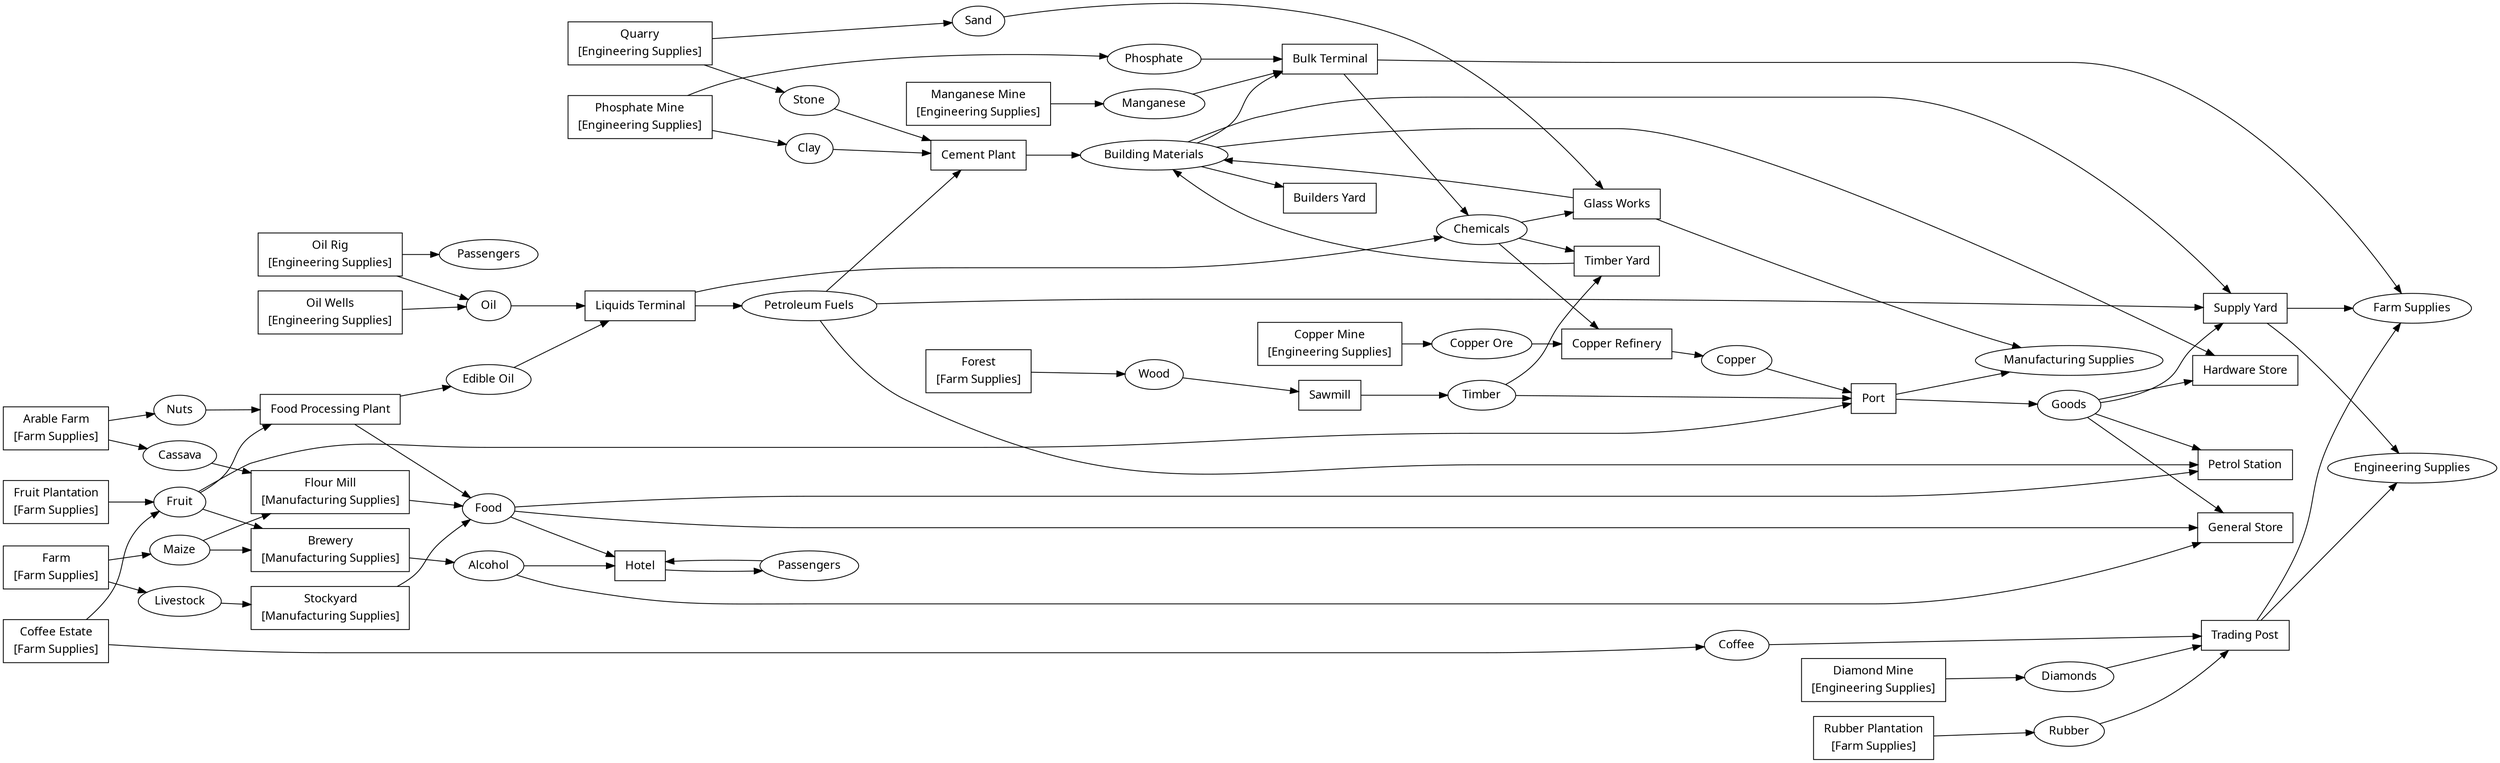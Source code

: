 digraph in_a_hot_country {
	graph [fname="docs/html/in_a_hot_country.dot",
		fontname="sans-serif",
		rankdir=LR,
		stylesheet="cargoflow_styles.css",
		tooltip="In A Hot Country"
	];
	C_alcohol	 [fontname="sans-serif",
		href="cargos.html#alcohol",
		id=alcohol,
		label=Alcohol,
		shape=ellipse,
		target=_top];
	I_general_store	 [fontname="sans-serif",
		href="industries.html#general_store",
		id=general_store,
		label=<
            <table border="0" cellborder="0">
                <tr><td>General Store</td></tr>
                
                    
                
                
                    
                
                
                    
                
            </table>
        >,
		shape=box,
		target=_top,
		tooltip="General Store"];
	C_alcohol -> I_general_store	 [tooltip="Alcohol -> General Store"];
	I_hotel	 [fontname="sans-serif",
		href="industries.html#hotel",
		id=hotel,
		label=<
            <table border="0" cellborder="0">
                <tr><td>Hotel</td></tr>
                
                    
                
                
                    
                
                
                    
                
            </table>
        >,
		shape=box,
		target=_top,
		tooltip=Hotel];
	C_alcohol -> I_hotel	 [tooltip="Alcohol -> Hotel"];
	C_building_materials	 [fontname="sans-serif",
		href="cargos.html#building_materials",
		id=building_materials,
		label="Building Materials",
		shape=ellipse,
		target=_top];
	I_builders_yard	 [fontname="sans-serif",
		href="industries.html#builders_yard",
		id=builders_yard,
		label=<
            <table border="0" cellborder="0">
                <tr><td>Builders Yard</td></tr>
                
                    
                
            </table>
        >,
		shape=box,
		target=_top,
		tooltip="Builders Yard"];
	C_building_materials -> I_builders_yard	 [tooltip="Building Materials -> Builders Yard"];
	I_bulk_terminal	 [fontname="sans-serif",
		href="industries.html#bulk_terminal",
		id=bulk_terminal,
		label=<
            <table border="0" cellborder="0">
                <tr><td>Bulk Terminal</td></tr>
                
                    
                
                
                    
                
                
                    
                
            </table>
        >,
		shape=box,
		target=_top,
		tooltip="Bulk Terminal"];
	C_building_materials -> I_bulk_terminal	 [tooltip="Building Materials -> Bulk Terminal"];
	I_hardware_store	 [fontname="sans-serif",
		href="industries.html#hardware_store",
		id=hardware_store,
		label=<
            <table border="0" cellborder="0">
                <tr><td>Hardware Store</td></tr>
                
                    
                
                
                    
                
            </table>
        >,
		shape=box,
		target=_top,
		tooltip="Hardware Store"];
	C_building_materials -> I_hardware_store	 [tooltip="Building Materials -> Hardware Store"];
	I_supply_yard	 [fontname="sans-serif",
		href="industries.html#supply_yard",
		id=supply_yard,
		label=<
            <table border="0" cellborder="0">
                <tr><td>Supply Yard</td></tr>
                
                    
                
                
                    
                
                
                    
                
            </table>
        >,
		shape=box,
		target=_top,
		tooltip="Supply Yard"];
	C_building_materials -> I_supply_yard	 [tooltip="Building Materials -> Supply Yard"];
	C_cassava	 [fontname="sans-serif",
		href="cargos.html#cassava",
		id=cassava,
		label=Cassava,
		shape=ellipse,
		target=_top];
	I_flour_mill	 [fontname="sans-serif",
		href="industries.html#flour_mill",
		id=flour_mill,
		label=<
            <table border="0" cellborder="0">
                <tr><td>Flour Mill</td></tr>
                
                    
                
                
                    
                
                
                    
                        <tr><td>[Manufacturing Supplies]</td></tr>
                    
                
            </table>
        >,
		shape=box,
		target=_top,
		tooltip="Flour Mill"];
	C_cassava -> I_flour_mill	 [tooltip="Cassava -> Flour Mill"];
	C_chemicals	 [fontname="sans-serif",
		href="cargos.html#chemicals",
		id=chemicals,
		label=Chemicals,
		shape=ellipse,
		target=_top];
	I_copper_refinery	 [fontname="sans-serif",
		href="industries.html#copper_refinery",
		id=copper_refinery,
		label=<
            <table border="0" cellborder="0">
                <tr><td>Copper Refinery</td></tr>
                
                    
                
                
                    
                
            </table>
        >,
		shape=box,
		target=_top,
		tooltip="Copper Refinery"];
	C_chemicals -> I_copper_refinery	 [tooltip="Chemicals -> Copper Refinery"];
	I_glass_works	 [fontname="sans-serif",
		href="industries.html#glass_works",
		id=glass_works,
		label=<
            <table border="0" cellborder="0">
                <tr><td>Glass Works</td></tr>
                
                    
                
                
                    
                
            </table>
        >,
		shape=box,
		target=_top,
		tooltip="Glass Works"];
	C_chemicals -> I_glass_works	 [tooltip="Chemicals -> Glass Works"];
	I_lumber_yard	 [fontname="sans-serif",
		href="industries.html#lumber_yard",
		id=lumber_yard,
		label=<
            <table border="0" cellborder="0">
                <tr><td>Timber Yard</td></tr>
                
                    
                
                
                    
                
            </table>
        >,
		shape=box,
		target=_top,
		tooltip="Timber Yard"];
	C_chemicals -> I_lumber_yard	 [tooltip="Chemicals -> Timber Yard"];
	C_clay	 [fontname="sans-serif",
		href="cargos.html#clay",
		id=clay,
		label=Clay,
		shape=ellipse,
		target=_top];
	I_cement_plant	 [fontname="sans-serif",
		href="industries.html#cement_plant",
		id=cement_plant,
		label=<
            <table border="0" cellborder="0">
                <tr><td>Cement Plant</td></tr>
                
                    
                
                
                    
                
                
                    
                
            </table>
        >,
		shape=box,
		target=_top,
		tooltip="Cement Plant"];
	C_clay -> I_cement_plant	 [tooltip="Clay -> Cement Plant"];
	C_coffee	 [fontname="sans-serif",
		href="cargos.html#coffee",
		id=coffee,
		label=Coffee,
		shape=ellipse,
		target=_top];
	I_trading_post	 [fontname="sans-serif",
		href="industries.html#trading_post",
		id=trading_post,
		label=<
            <table border="0" cellborder="0">
                <tr><td>Trading Post</td></tr>
                
                    
                
                
                    
                
                
                    
                
            </table>
        >,
		shape=box,
		target=_top,
		tooltip="Trading Post"];
	C_coffee -> I_trading_post	 [tooltip="Coffee -> Trading Post"];
	C_copper	 [fontname="sans-serif",
		href="cargos.html#copper",
		id=copper,
		label=Copper,
		shape=ellipse,
		target=_top];
	I_port	 [fontname="sans-serif",
		href="industries.html#port",
		id=port,
		label=<
            <table border="0" cellborder="0">
                <tr><td>Port</td></tr>
                
                    
                
                
                    
                
                
                    
                
            </table>
        >,
		shape=box,
		target=_top,
		tooltip=Port];
	C_copper -> I_port	 [tooltip="Copper -> Port"];
	C_copper_ore	 [fontname="sans-serif",
		href="cargos.html#copper_ore",
		id=copper_ore,
		label="Copper Ore",
		shape=ellipse,
		target=_top];
	C_copper_ore -> I_copper_refinery	 [tooltip="Copper Ore -> Copper Refinery"];
	C_diamonds	 [fontname="sans-serif",
		href="cargos.html#diamonds",
		id=diamonds,
		label=Diamonds,
		shape=ellipse,
		target=_top];
	C_diamonds -> I_trading_post	 [tooltip="Diamonds -> Trading Post"];
	C_edible_oil	 [fontname="sans-serif",
		href="cargos.html#edible_oil",
		id=edible_oil,
		label="Edible Oil",
		shape=ellipse,
		target=_top];
	I_liquids_terminal	 [fontname="sans-serif",
		href="industries.html#liquids_terminal",
		id=liquids_terminal,
		label=<
            <table border="0" cellborder="0">
                <tr><td>Liquids Terminal</td></tr>
                
                    
                
                
                    
                
            </table>
        >,
		shape=box,
		target=_top,
		tooltip="Liquids Terminal"];
	C_edible_oil -> I_liquids_terminal	 [tooltip="Edible Oil -> Liquids Terminal"];
	C_engineering_supplies	 [fontname="sans-serif",
		href="cargos.html#engineering_supplies",
		id=engineering_supplies,
		label="Engineering Supplies",
		shape=ellipse,
		target=_top];
	C_farm_supplies	 [fontname="sans-serif",
		href="cargos.html#farm_supplies",
		id=farm_supplies,
		label="Farm Supplies",
		shape=ellipse,
		target=_top];
	C_food	 [fontname="sans-serif",
		href="cargos.html#food",
		id=food,
		label=Food,
		shape=ellipse,
		target=_top];
	C_food -> I_general_store	 [tooltip="Food -> General Store"];
	C_food -> I_hotel	 [tooltip="Food -> Hotel"];
	I_petrol_pump	 [fontname="sans-serif",
		href="industries.html#petrol_pump",
		id=petrol_pump,
		label=<
            <table border="0" cellborder="0">
                <tr><td>Petrol Station</td></tr>
                
                    
                
                
                    
                
                
                    
                
            </table>
        >,
		shape=box,
		target=_top,
		tooltip="Petrol Station"];
	C_food -> I_petrol_pump	 [tooltip="Food -> Petrol Station"];
	C_fruits	 [fontname="sans-serif",
		href="cargos.html#fruits",
		id=fruits,
		label=Fruit,
		shape=ellipse,
		target=_top];
	I_brewery	 [fontname="sans-serif",
		href="industries.html#brewery",
		id=brewery,
		label=<
            <table border="0" cellborder="0">
                <tr><td>Brewery</td></tr>
                
                    
                
                
                    
                
                
                    
                        <tr><td>[Manufacturing Supplies]</td></tr>
                    
                
            </table>
        >,
		shape=box,
		target=_top,
		tooltip=Brewery];
	C_fruits -> I_brewery	 [tooltip="Fruit -> Brewery"];
	I_food_processor	 [fontname="sans-serif",
		href="industries.html#food_processor",
		id=food_processor,
		label=<
            <table border="0" cellborder="0">
                <tr><td>Food Processing Plant</td></tr>
                
                    
                
                
                    
                
            </table>
        >,
		shape=box,
		target=_top,
		tooltip="Food Processing Plant"];
	C_fruits -> I_food_processor	 [tooltip="Fruit -> Food Processing Plant"];
	C_fruits -> I_port	 [tooltip="Fruit -> Port"];
	C_goods	 [fontname="sans-serif",
		href="cargos.html#goods",
		id=goods,
		label=Goods,
		shape=ellipse,
		target=_top];
	C_goods -> I_general_store	 [tooltip="Goods -> General Store"];
	C_goods -> I_hardware_store	 [tooltip="Goods -> Hardware Store"];
	C_goods -> I_petrol_pump	 [tooltip="Goods -> Petrol Station"];
	C_goods -> I_supply_yard	 [tooltip="Goods -> Supply Yard"];
	C_livestock	 [fontname="sans-serif",
		href="cargos.html#livestock",
		id=livestock,
		label=Livestock,
		shape=ellipse,
		target=_top];
	I_stockyard	 [fontname="sans-serif",
		href="industries.html#stockyard",
		id=stockyard,
		label=<
            <table border="0" cellborder="0">
                <tr><td>Stockyard</td></tr>
                
                    
                
                
                    
                        <tr><td>[Manufacturing Supplies]</td></tr>
                    
                
            </table>
        >,
		shape=box,
		target=_top,
		tooltip=Stockyard];
	C_livestock -> I_stockyard	 [tooltip="Livestock -> Stockyard"];
	C_maize	 [fontname="sans-serif",
		href="cargos.html#maize",
		id=maize,
		label=Maize,
		shape=ellipse,
		target=_top];
	C_maize -> I_brewery	 [tooltip="Maize -> Brewery"];
	C_maize -> I_flour_mill	 [tooltip="Maize -> Flour Mill"];
	C_manganese	 [fontname="sans-serif",
		href="cargos.html#manganese",
		id=manganese,
		label=Manganese,
		shape=ellipse,
		target=_top];
	C_manganese -> I_bulk_terminal	 [tooltip="Manganese -> Bulk Terminal"];
	C_manufacturing_supplies	 [fontname="sans-serif",
		href="cargos.html#manufacturing_supplies",
		id=manufacturing_supplies,
		label="Manufacturing Supplies",
		shape=ellipse,
		target=_top];
	C_nuts	 [fontname="sans-serif",
		href="cargos.html#nuts",
		id=nuts,
		label=Nuts,
		shape=ellipse,
		target=_top];
	C_nuts -> I_food_processor	 [tooltip="Nuts -> Food Processing Plant"];
	C_oil	 [fontname="sans-serif",
		href="cargos.html#oil",
		id=oil,
		label=Oil,
		shape=ellipse,
		target=_top];
	C_oil -> I_liquids_terminal	 [tooltip="Oil -> Liquids Terminal"];
	C_petrol	 [fontname="sans-serif",
		href="cargos.html#petrol",
		id=petrol,
		label="Petroleum Fuels",
		shape=ellipse,
		target=_top];
	C_petrol -> I_cement_plant	 [tooltip="Petroleum Fuels -> Cement Plant"];
	C_petrol -> I_petrol_pump	 [tooltip="Petroleum Fuels -> Petrol Station"];
	C_petrol -> I_supply_yard	 [tooltip="Petroleum Fuels -> Supply Yard"];
	C_phosphate	 [fontname="sans-serif",
		href="cargos.html#phosphate",
		id=phosphate,
		label=Phosphate,
		shape=ellipse,
		target=_top];
	C_phosphate -> I_bulk_terminal	 [tooltip="Phosphate -> Bulk Terminal"];
	C_rubber	 [fontname="sans-serif",
		href="cargos.html#rubber",
		id=rubber,
		label=Rubber,
		shape=ellipse,
		target=_top];
	C_rubber -> I_trading_post	 [tooltip="Rubber -> Trading Post"];
	C_sand	 [fontname="sans-serif",
		href="cargos.html#sand",
		id=sand,
		label=Sand,
		shape=ellipse,
		target=_top];
	C_sand -> I_glass_works	 [tooltip="Sand -> Glass Works"];
	C_stone	 [fontname="sans-serif",
		href="cargos.html#stone",
		id=stone,
		label=Stone,
		shape=ellipse,
		target=_top];
	C_stone -> I_cement_plant	 [tooltip="Stone -> Cement Plant"];
	C_lumber	 [fontname="sans-serif",
		href="cargos.html#lumber",
		id=lumber,
		label=Timber,
		shape=ellipse,
		target=_top];
	C_lumber -> I_port	 [tooltip="Timber -> Port"];
	C_lumber -> I_lumber_yard	 [tooltip="Timber -> Timber Yard"];
	C_wood	 [fontname="sans-serif",
		href="cargos.html#wood",
		id=wood,
		label=Wood,
		shape=ellipse,
		target=_top];
	I_sawmill	 [fontname="sans-serif",
		href="industries.html#sawmill",
		id=sawmill,
		label=<
            <table border="0" cellborder="0">
                <tr><td>Sawmill</td></tr>
                
                    
                
            </table>
        >,
		shape=box,
		target=_top,
		tooltip=Sawmill];
	C_wood -> I_sawmill	 [tooltip="Wood -> Sawmill"];
	I_arable_farm	 [fontname="sans-serif",
		href="industries.html#arable_farm",
		id=arable_farm,
		label=<
            <table border="0" cellborder="0">
                <tr><td>Arable Farm</td></tr>
                
                    
                        <tr><td>[Farm Supplies]</td></tr>
                    
                
            </table>
        >,
		shape=box,
		target=_top,
		tooltip="Arable Farm"];
	I_arable_farm -> C_cassava	 [tooltip="Arable Farm -> Cassava"];
	I_arable_farm -> C_nuts	 [tooltip="Arable Farm -> Nuts"];
	I_brewery -> C_alcohol	 [tooltip="Brewery -> Alcohol"];
	I_bulk_terminal -> C_chemicals	 [tooltip="Bulk Terminal -> Chemicals"];
	I_bulk_terminal -> C_farm_supplies	 [tooltip="Bulk Terminal -> Farm Supplies"];
	I_cement_plant -> C_building_materials	 [tooltip="Cement Plant -> Building Materials"];
	I_coffee_estate	 [fontname="sans-serif",
		href="industries.html#coffee_estate",
		id=coffee_estate,
		label=<
            <table border="0" cellborder="0">
                <tr><td>Coffee Estate</td></tr>
                
                    
                        <tr><td>[Farm Supplies]</td></tr>
                    
                
            </table>
        >,
		shape=box,
		target=_top,
		tooltip="Coffee Estate"];
	I_coffee_estate -> C_coffee	 [tooltip="Coffee Estate -> Coffee"];
	I_coffee_estate -> C_fruits	 [tooltip="Coffee Estate -> Fruit"];
	I_copper_mine	 [fontname="sans-serif",
		href="industries.html#copper_mine",
		id=copper_mine,
		label=<
            <table border="0" cellborder="0">
                <tr><td>Copper Mine</td></tr>
                
                    
                        <tr><td>[Engineering Supplies]</td></tr>
                    
                
            </table>
        >,
		shape=box,
		target=_top,
		tooltip="Copper Mine"];
	I_copper_mine -> C_copper_ore	 [tooltip="Copper Mine -> Copper Ore"];
	I_copper_refinery -> C_copper	 [tooltip="Copper Refinery -> Copper"];
	I_diamond_mine	 [fontname="sans-serif",
		href="industries.html#diamond_mine",
		id=diamond_mine,
		label=<
            <table border="0" cellborder="0">
                <tr><td>Diamond Mine</td></tr>
                
                    
                        <tr><td>[Engineering Supplies]</td></tr>
                    
                
            </table>
        >,
		shape=box,
		target=_top,
		tooltip="Diamond Mine"];
	I_diamond_mine -> C_diamonds	 [tooltip="Diamond Mine -> Diamonds"];
	I_basic_farm	 [fontname="sans-serif",
		href="industries.html#basic_farm",
		id=basic_farm,
		label=<
            <table border="0" cellborder="0">
                <tr><td>Farm</td></tr>
                
                    
                        <tr><td>[Farm Supplies]</td></tr>
                    
                
            </table>
        >,
		shape=box,
		target=_top,
		tooltip=Farm];
	I_basic_farm -> C_livestock	 [tooltip="Farm -> Livestock"];
	I_basic_farm -> C_maize	 [tooltip="Farm -> Maize"];
	I_flour_mill -> C_food	 [tooltip="Flour Mill -> Food"];
	I_food_processor -> C_edible_oil	 [tooltip="Food Processing Plant -> Edible Oil"];
	I_food_processor -> C_food	 [tooltip="Food Processing Plant -> Food"];
	I_forest	 [fontname="sans-serif",
		href="industries.html#forest",
		id=forest,
		label=<
            <table border="0" cellborder="0">
                <tr><td>Forest</td></tr>
                
                    
                        <tr><td>[Farm Supplies]</td></tr>
                    
                
            </table>
        >,
		shape=box,
		target=_top,
		tooltip=Forest];
	I_forest -> C_wood	 [tooltip="Forest -> Wood"];
	I_fruit_plantation	 [fontname="sans-serif",
		href="industries.html#fruit_plantation",
		id=fruit_plantation,
		label=<
            <table border="0" cellborder="0">
                <tr><td>Fruit Plantation</td></tr>
                
                    
                        <tr><td>[Farm Supplies]</td></tr>
                    
                
            </table>
        >,
		shape=box,
		target=_top,
		tooltip="Fruit Plantation"];
	I_fruit_plantation -> C_fruits	 [tooltip="Fruit Plantation -> Fruit"];
	I_glass_works -> C_building_materials	 [tooltip="Glass Works -> Building Materials"];
	I_glass_works -> C_manufacturing_supplies	 [tooltip="Glass Works -> Manufacturing Supplies"];
	CI_hotel_passengers	 [fontname="sans-serif",
		href="cargos.html#passengers",
		id=passengers,
		label=Passengers,
		shape=ellipse,
		target=_top];
	I_hotel -> CI_hotel_passengers	 [tooltip="Hotel -> Passengers"];
	CI_hotel_passengers -> I_hotel	 [tooltip="Passengers -> Hotel"];
	I_liquids_terminal -> C_chemicals	 [tooltip="Liquids Terminal -> Chemicals"];
	I_liquids_terminal -> C_petrol	 [tooltip="Liquids Terminal -> Petroleum Fuels"];
	I_manganese_mine	 [fontname="sans-serif",
		href="industries.html#manganese_mine",
		id=manganese_mine,
		label=<
            <table border="0" cellborder="0">
                <tr><td>Manganese Mine</td></tr>
                
                    
                        <tr><td>[Engineering Supplies]</td></tr>
                    
                
            </table>
        >,
		shape=box,
		target=_top,
		tooltip="Manganese Mine"];
	I_manganese_mine -> C_manganese	 [tooltip="Manganese Mine -> Manganese"];
	I_oil_rig	 [fontname="sans-serif",
		href="industries.html#oil_rig",
		id=oil_rig,
		label=<
            <table border="0" cellborder="0">
                <tr><td>Oil Rig</td></tr>
                
                    
                        <tr><td>[Engineering Supplies]</td></tr>
                    
                
            </table>
        >,
		shape=box,
		target=_top,
		tooltip="Oil Rig"];
	CI_oil_rig_passengers	 [fontname="sans-serif",
		href="cargos.html#passengers",
		id=passengers,
		label=Passengers,
		shape=ellipse,
		target=_top];
	I_oil_rig -> CI_oil_rig_passengers	 [tooltip="Oil Rig -> Passengers"];
	I_oil_rig -> C_oil	 [tooltip="Oil Rig -> Oil"];
	I_oil_wells	 [fontname="sans-serif",
		href="industries.html#oil_wells",
		id=oil_wells,
		label=<
            <table border="0" cellborder="0">
                <tr><td>Oil Wells</td></tr>
                
                    
                        <tr><td>[Engineering Supplies]</td></tr>
                    
                
            </table>
        >,
		shape=box,
		target=_top,
		tooltip="Oil Wells"];
	I_oil_wells -> C_oil	 [tooltip="Oil Wells -> Oil"];
	I_phosphate_mine	 [fontname="sans-serif",
		href="industries.html#phosphate_mine",
		id=phosphate_mine,
		label=<
            <table border="0" cellborder="0">
                <tr><td>Phosphate Mine</td></tr>
                
                    
                        <tr><td>[Engineering Supplies]</td></tr>
                    
                
            </table>
        >,
		shape=box,
		target=_top,
		tooltip="Phosphate Mine"];
	I_phosphate_mine -> C_clay	 [tooltip="Phosphate Mine -> Clay"];
	I_phosphate_mine -> C_phosphate	 [tooltip="Phosphate Mine -> Phosphate"];
	I_port -> C_goods	 [tooltip="Port -> Goods"];
	I_port -> C_manufacturing_supplies	 [tooltip="Port -> Manufacturing Supplies"];
	I_quarry	 [fontname="sans-serif",
		href="industries.html#quarry",
		id=quarry,
		label=<
            <table border="0" cellborder="0">
                <tr><td>Quarry</td></tr>
                
                    
                        <tr><td>[Engineering Supplies]</td></tr>
                    
                
            </table>
        >,
		shape=box,
		target=_top,
		tooltip=Quarry];
	I_quarry -> C_sand	 [tooltip="Quarry -> Sand"];
	I_quarry -> C_stone	 [tooltip="Quarry -> Stone"];
	I_rubber_plantation	 [fontname="sans-serif",
		href="industries.html#rubber_plantation",
		id=rubber_plantation,
		label=<
            <table border="0" cellborder="0">
                <tr><td>Rubber Plantation</td></tr>
                
                    
                        <tr><td>[Farm Supplies]</td></tr>
                    
                
            </table>
        >,
		shape=box,
		target=_top,
		tooltip="Rubber Plantation"];
	I_rubber_plantation -> C_rubber	 [tooltip="Rubber Plantation -> Rubber"];
	I_sawmill -> C_lumber	 [tooltip="Sawmill -> Timber"];
	I_stockyard -> C_food	 [tooltip="Stockyard -> Food"];
	I_supply_yard -> C_engineering_supplies	 [tooltip="Supply Yard -> Engineering Supplies"];
	I_supply_yard -> C_farm_supplies	 [tooltip="Supply Yard -> Farm Supplies"];
	I_lumber_yard -> C_building_materials	 [tooltip="Timber Yard -> Building Materials"];
	I_trading_post -> C_engineering_supplies	 [tooltip="Trading Post -> Engineering Supplies"];
	I_trading_post -> C_farm_supplies	 [tooltip="Trading Post -> Farm Supplies"];
}
